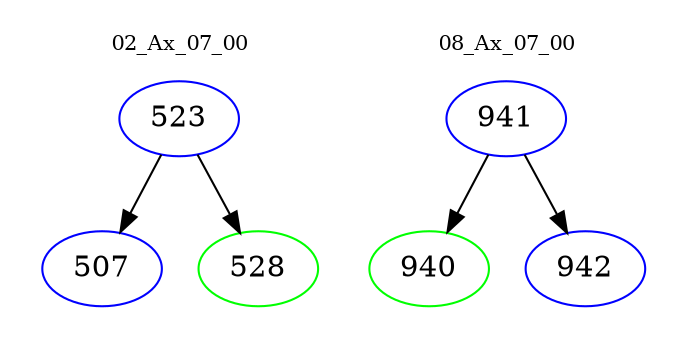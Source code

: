 digraph{
subgraph cluster_0 {
color = white
label = "02_Ax_07_00";
fontsize=10;
T0_523 [label="523", color="blue"]
T0_523 -> T0_507 [color="black"]
T0_507 [label="507", color="blue"]
T0_523 -> T0_528 [color="black"]
T0_528 [label="528", color="green"]
}
subgraph cluster_1 {
color = white
label = "08_Ax_07_00";
fontsize=10;
T1_941 [label="941", color="blue"]
T1_941 -> T1_940 [color="black"]
T1_940 [label="940", color="green"]
T1_941 -> T1_942 [color="black"]
T1_942 [label="942", color="blue"]
}
}
